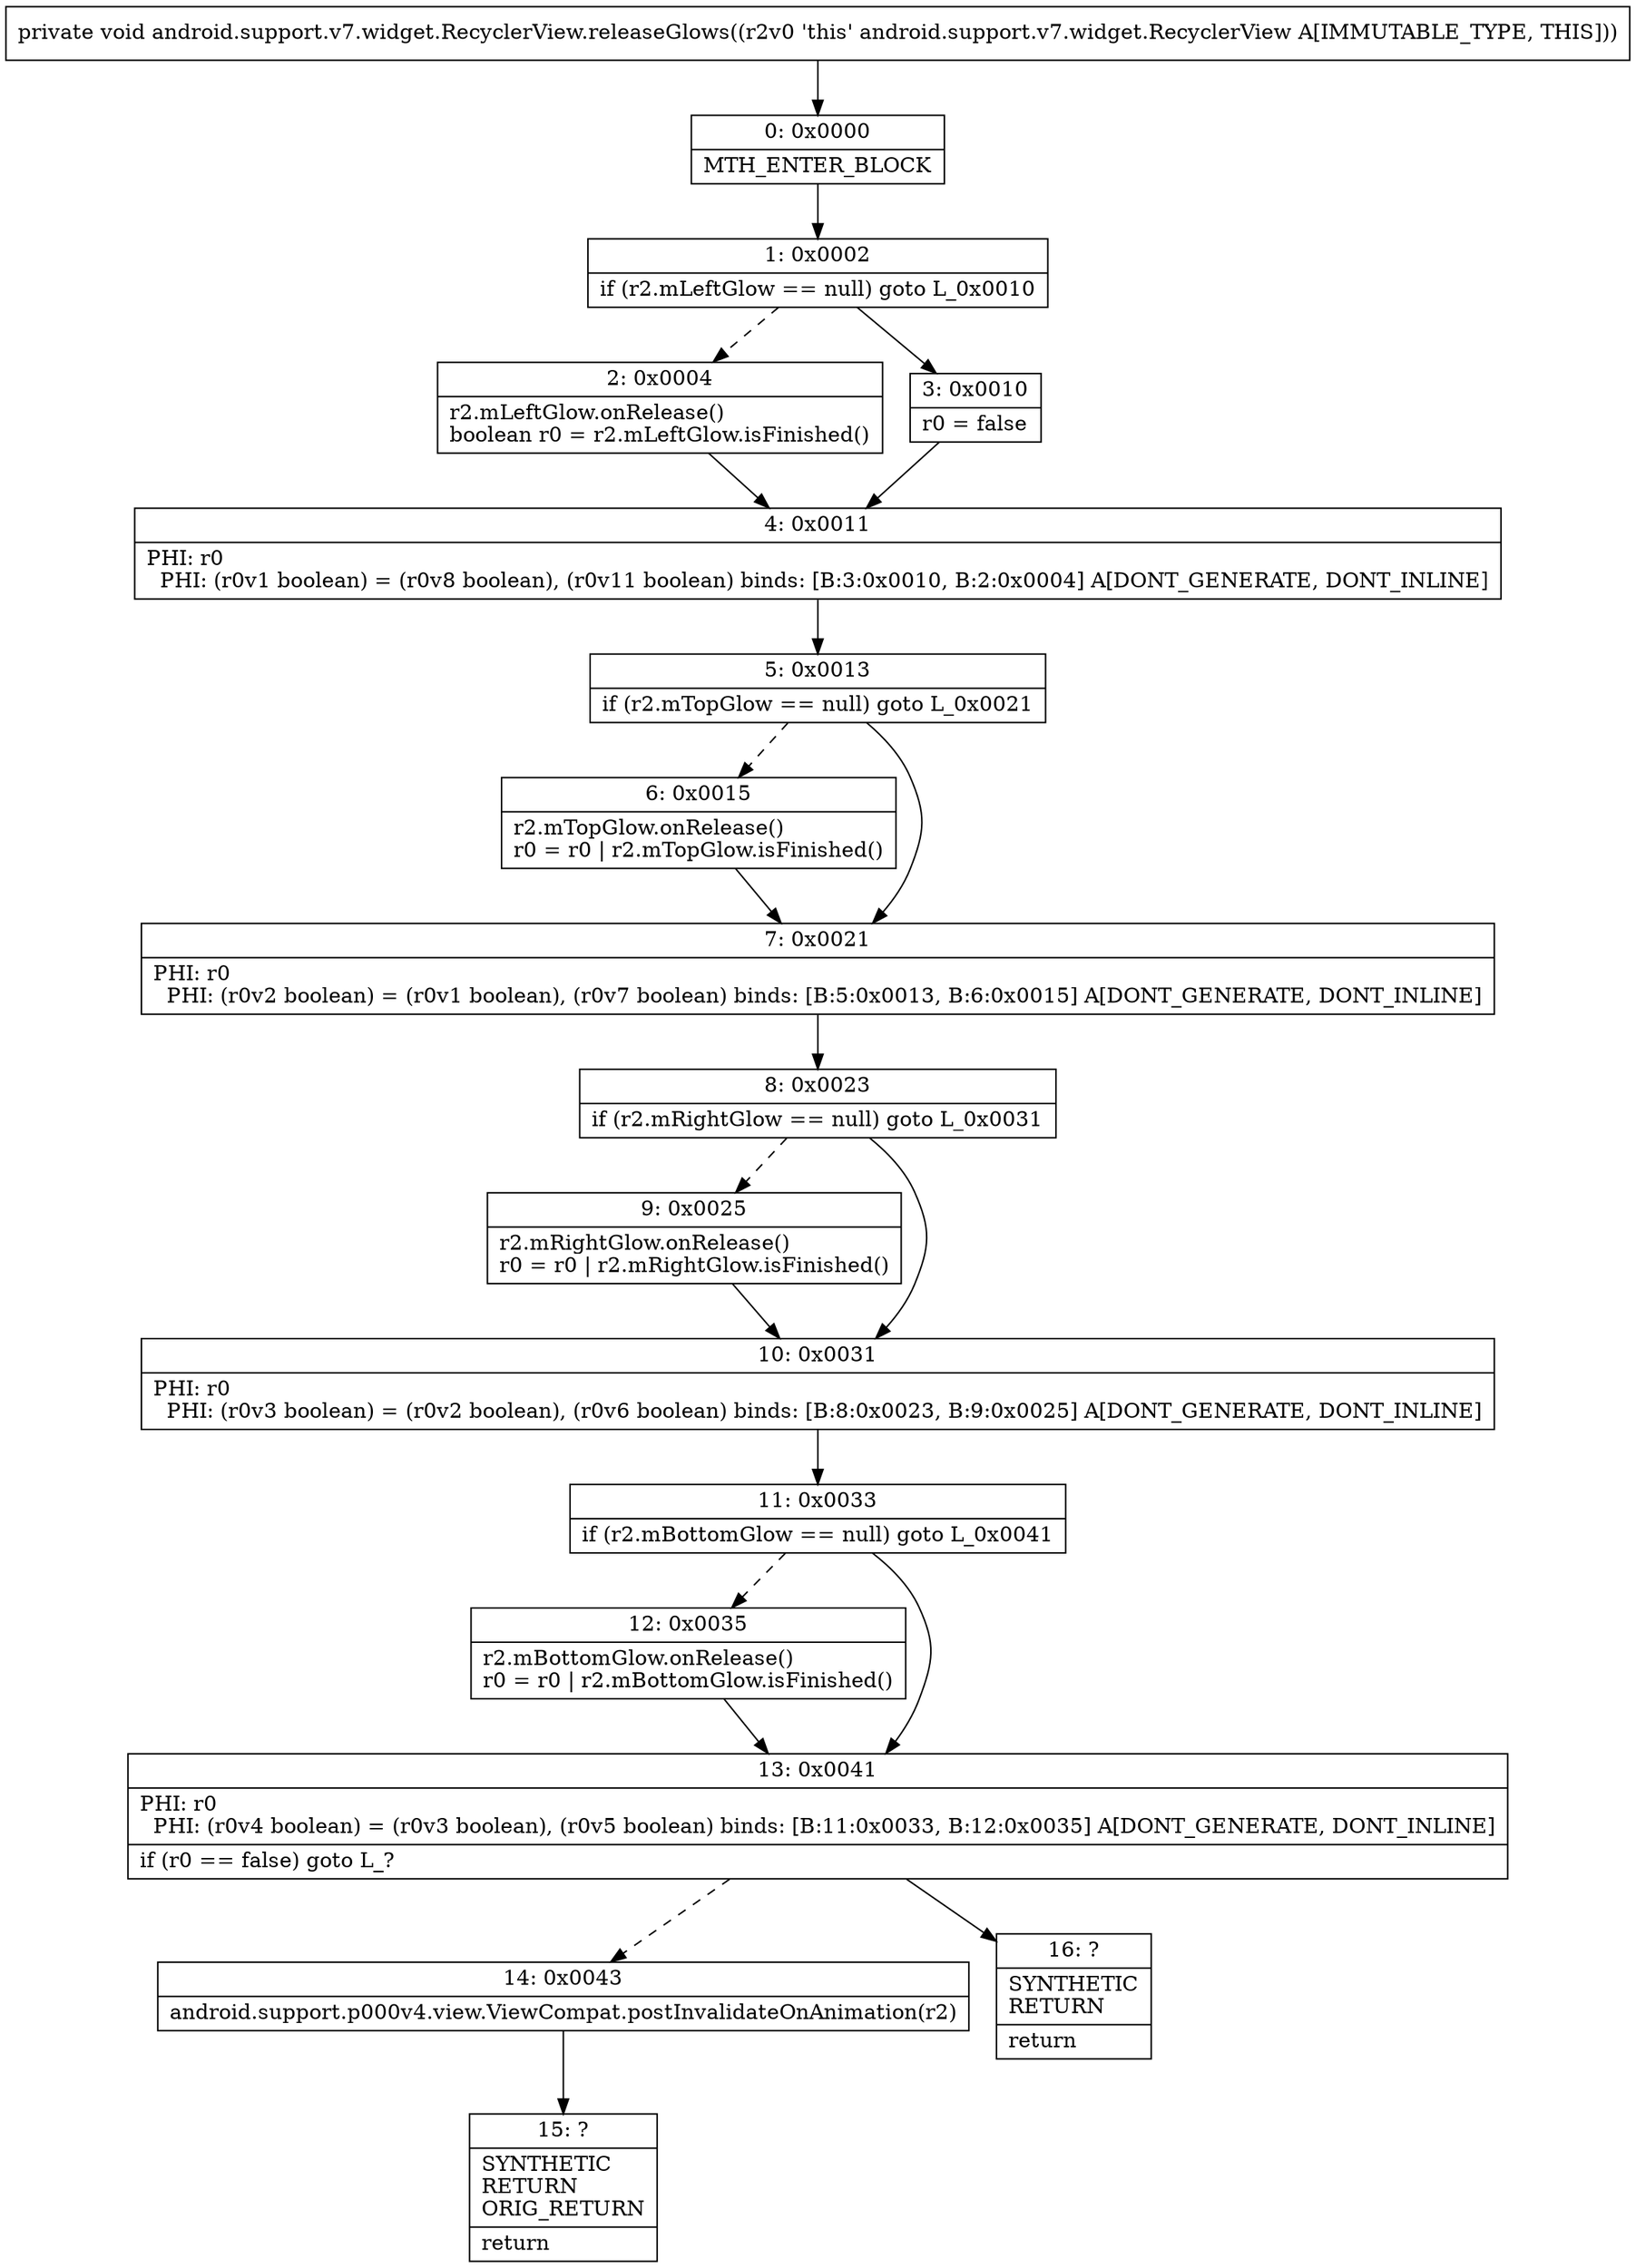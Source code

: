 digraph "CFG forandroid.support.v7.widget.RecyclerView.releaseGlows()V" {
Node_0 [shape=record,label="{0\:\ 0x0000|MTH_ENTER_BLOCK\l}"];
Node_1 [shape=record,label="{1\:\ 0x0002|if (r2.mLeftGlow == null) goto L_0x0010\l}"];
Node_2 [shape=record,label="{2\:\ 0x0004|r2.mLeftGlow.onRelease()\lboolean r0 = r2.mLeftGlow.isFinished()\l}"];
Node_3 [shape=record,label="{3\:\ 0x0010|r0 = false\l}"];
Node_4 [shape=record,label="{4\:\ 0x0011|PHI: r0 \l  PHI: (r0v1 boolean) = (r0v8 boolean), (r0v11 boolean) binds: [B:3:0x0010, B:2:0x0004] A[DONT_GENERATE, DONT_INLINE]\l}"];
Node_5 [shape=record,label="{5\:\ 0x0013|if (r2.mTopGlow == null) goto L_0x0021\l}"];
Node_6 [shape=record,label="{6\:\ 0x0015|r2.mTopGlow.onRelease()\lr0 = r0 \| r2.mTopGlow.isFinished()\l}"];
Node_7 [shape=record,label="{7\:\ 0x0021|PHI: r0 \l  PHI: (r0v2 boolean) = (r0v1 boolean), (r0v7 boolean) binds: [B:5:0x0013, B:6:0x0015] A[DONT_GENERATE, DONT_INLINE]\l}"];
Node_8 [shape=record,label="{8\:\ 0x0023|if (r2.mRightGlow == null) goto L_0x0031\l}"];
Node_9 [shape=record,label="{9\:\ 0x0025|r2.mRightGlow.onRelease()\lr0 = r0 \| r2.mRightGlow.isFinished()\l}"];
Node_10 [shape=record,label="{10\:\ 0x0031|PHI: r0 \l  PHI: (r0v3 boolean) = (r0v2 boolean), (r0v6 boolean) binds: [B:8:0x0023, B:9:0x0025] A[DONT_GENERATE, DONT_INLINE]\l}"];
Node_11 [shape=record,label="{11\:\ 0x0033|if (r2.mBottomGlow == null) goto L_0x0041\l}"];
Node_12 [shape=record,label="{12\:\ 0x0035|r2.mBottomGlow.onRelease()\lr0 = r0 \| r2.mBottomGlow.isFinished()\l}"];
Node_13 [shape=record,label="{13\:\ 0x0041|PHI: r0 \l  PHI: (r0v4 boolean) = (r0v3 boolean), (r0v5 boolean) binds: [B:11:0x0033, B:12:0x0035] A[DONT_GENERATE, DONT_INLINE]\l|if (r0 == false) goto L_?\l}"];
Node_14 [shape=record,label="{14\:\ 0x0043|android.support.p000v4.view.ViewCompat.postInvalidateOnAnimation(r2)\l}"];
Node_15 [shape=record,label="{15\:\ ?|SYNTHETIC\lRETURN\lORIG_RETURN\l|return\l}"];
Node_16 [shape=record,label="{16\:\ ?|SYNTHETIC\lRETURN\l|return\l}"];
MethodNode[shape=record,label="{private void android.support.v7.widget.RecyclerView.releaseGlows((r2v0 'this' android.support.v7.widget.RecyclerView A[IMMUTABLE_TYPE, THIS])) }"];
MethodNode -> Node_0;
Node_0 -> Node_1;
Node_1 -> Node_2[style=dashed];
Node_1 -> Node_3;
Node_2 -> Node_4;
Node_3 -> Node_4;
Node_4 -> Node_5;
Node_5 -> Node_6[style=dashed];
Node_5 -> Node_7;
Node_6 -> Node_7;
Node_7 -> Node_8;
Node_8 -> Node_9[style=dashed];
Node_8 -> Node_10;
Node_9 -> Node_10;
Node_10 -> Node_11;
Node_11 -> Node_12[style=dashed];
Node_11 -> Node_13;
Node_12 -> Node_13;
Node_13 -> Node_14[style=dashed];
Node_13 -> Node_16;
Node_14 -> Node_15;
}

